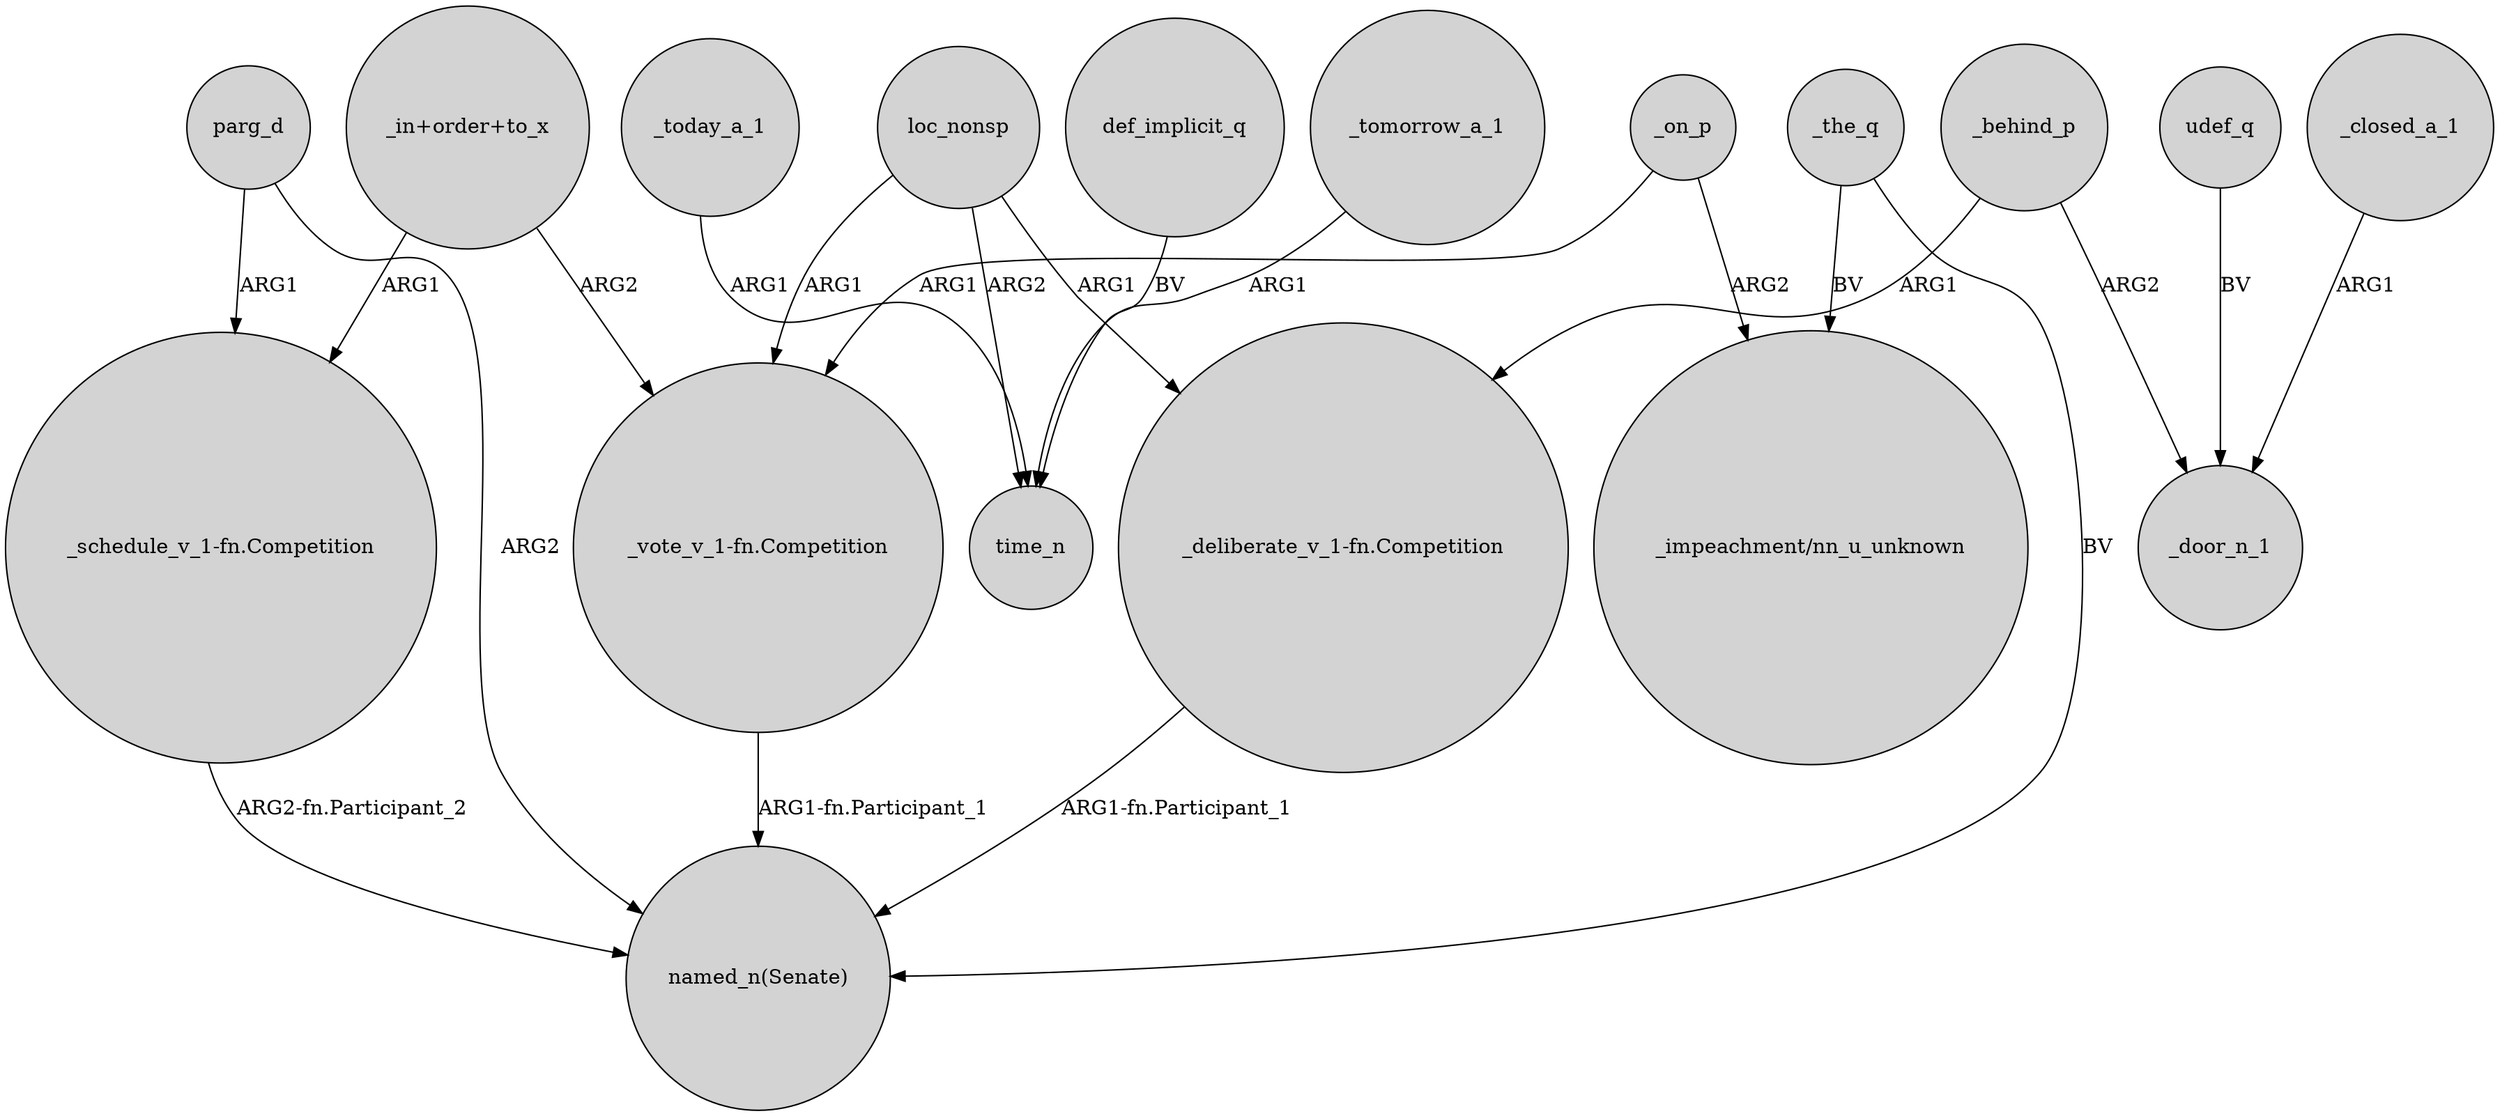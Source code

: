 digraph {
	node [shape=circle style=filled]
	"_in+order+to_x" -> "_vote_v_1-fn.Competition" [label=ARG2]
	"_schedule_v_1-fn.Competition" -> "named_n(Senate)" [label="ARG2-fn.Participant_2"]
	loc_nonsp -> "_deliberate_v_1-fn.Competition" [label=ARG1]
	_closed_a_1 -> _door_n_1 [label=ARG1]
	parg_d -> "_schedule_v_1-fn.Competition" [label=ARG1]
	_the_q -> "named_n(Senate)" [label=BV]
	_behind_p -> _door_n_1 [label=ARG2]
	udef_q -> _door_n_1 [label=BV]
	"_in+order+to_x" -> "_schedule_v_1-fn.Competition" [label=ARG1]
	loc_nonsp -> "_vote_v_1-fn.Competition" [label=ARG1]
	_on_p -> "_impeachment/nn_u_unknown" [label=ARG2]
	_behind_p -> "_deliberate_v_1-fn.Competition" [label=ARG1]
	_the_q -> "_impeachment/nn_u_unknown" [label=BV]
	parg_d -> "named_n(Senate)" [label=ARG2]
	"_vote_v_1-fn.Competition" -> "named_n(Senate)" [label="ARG1-fn.Participant_1"]
	"_deliberate_v_1-fn.Competition" -> "named_n(Senate)" [label="ARG1-fn.Participant_1"]
	_tomorrow_a_1 -> time_n [label=ARG1]
	_today_a_1 -> time_n [label=ARG1]
	loc_nonsp -> time_n [label=ARG2]
	_on_p -> "_vote_v_1-fn.Competition" [label=ARG1]
	def_implicit_q -> time_n [label=BV]
}
